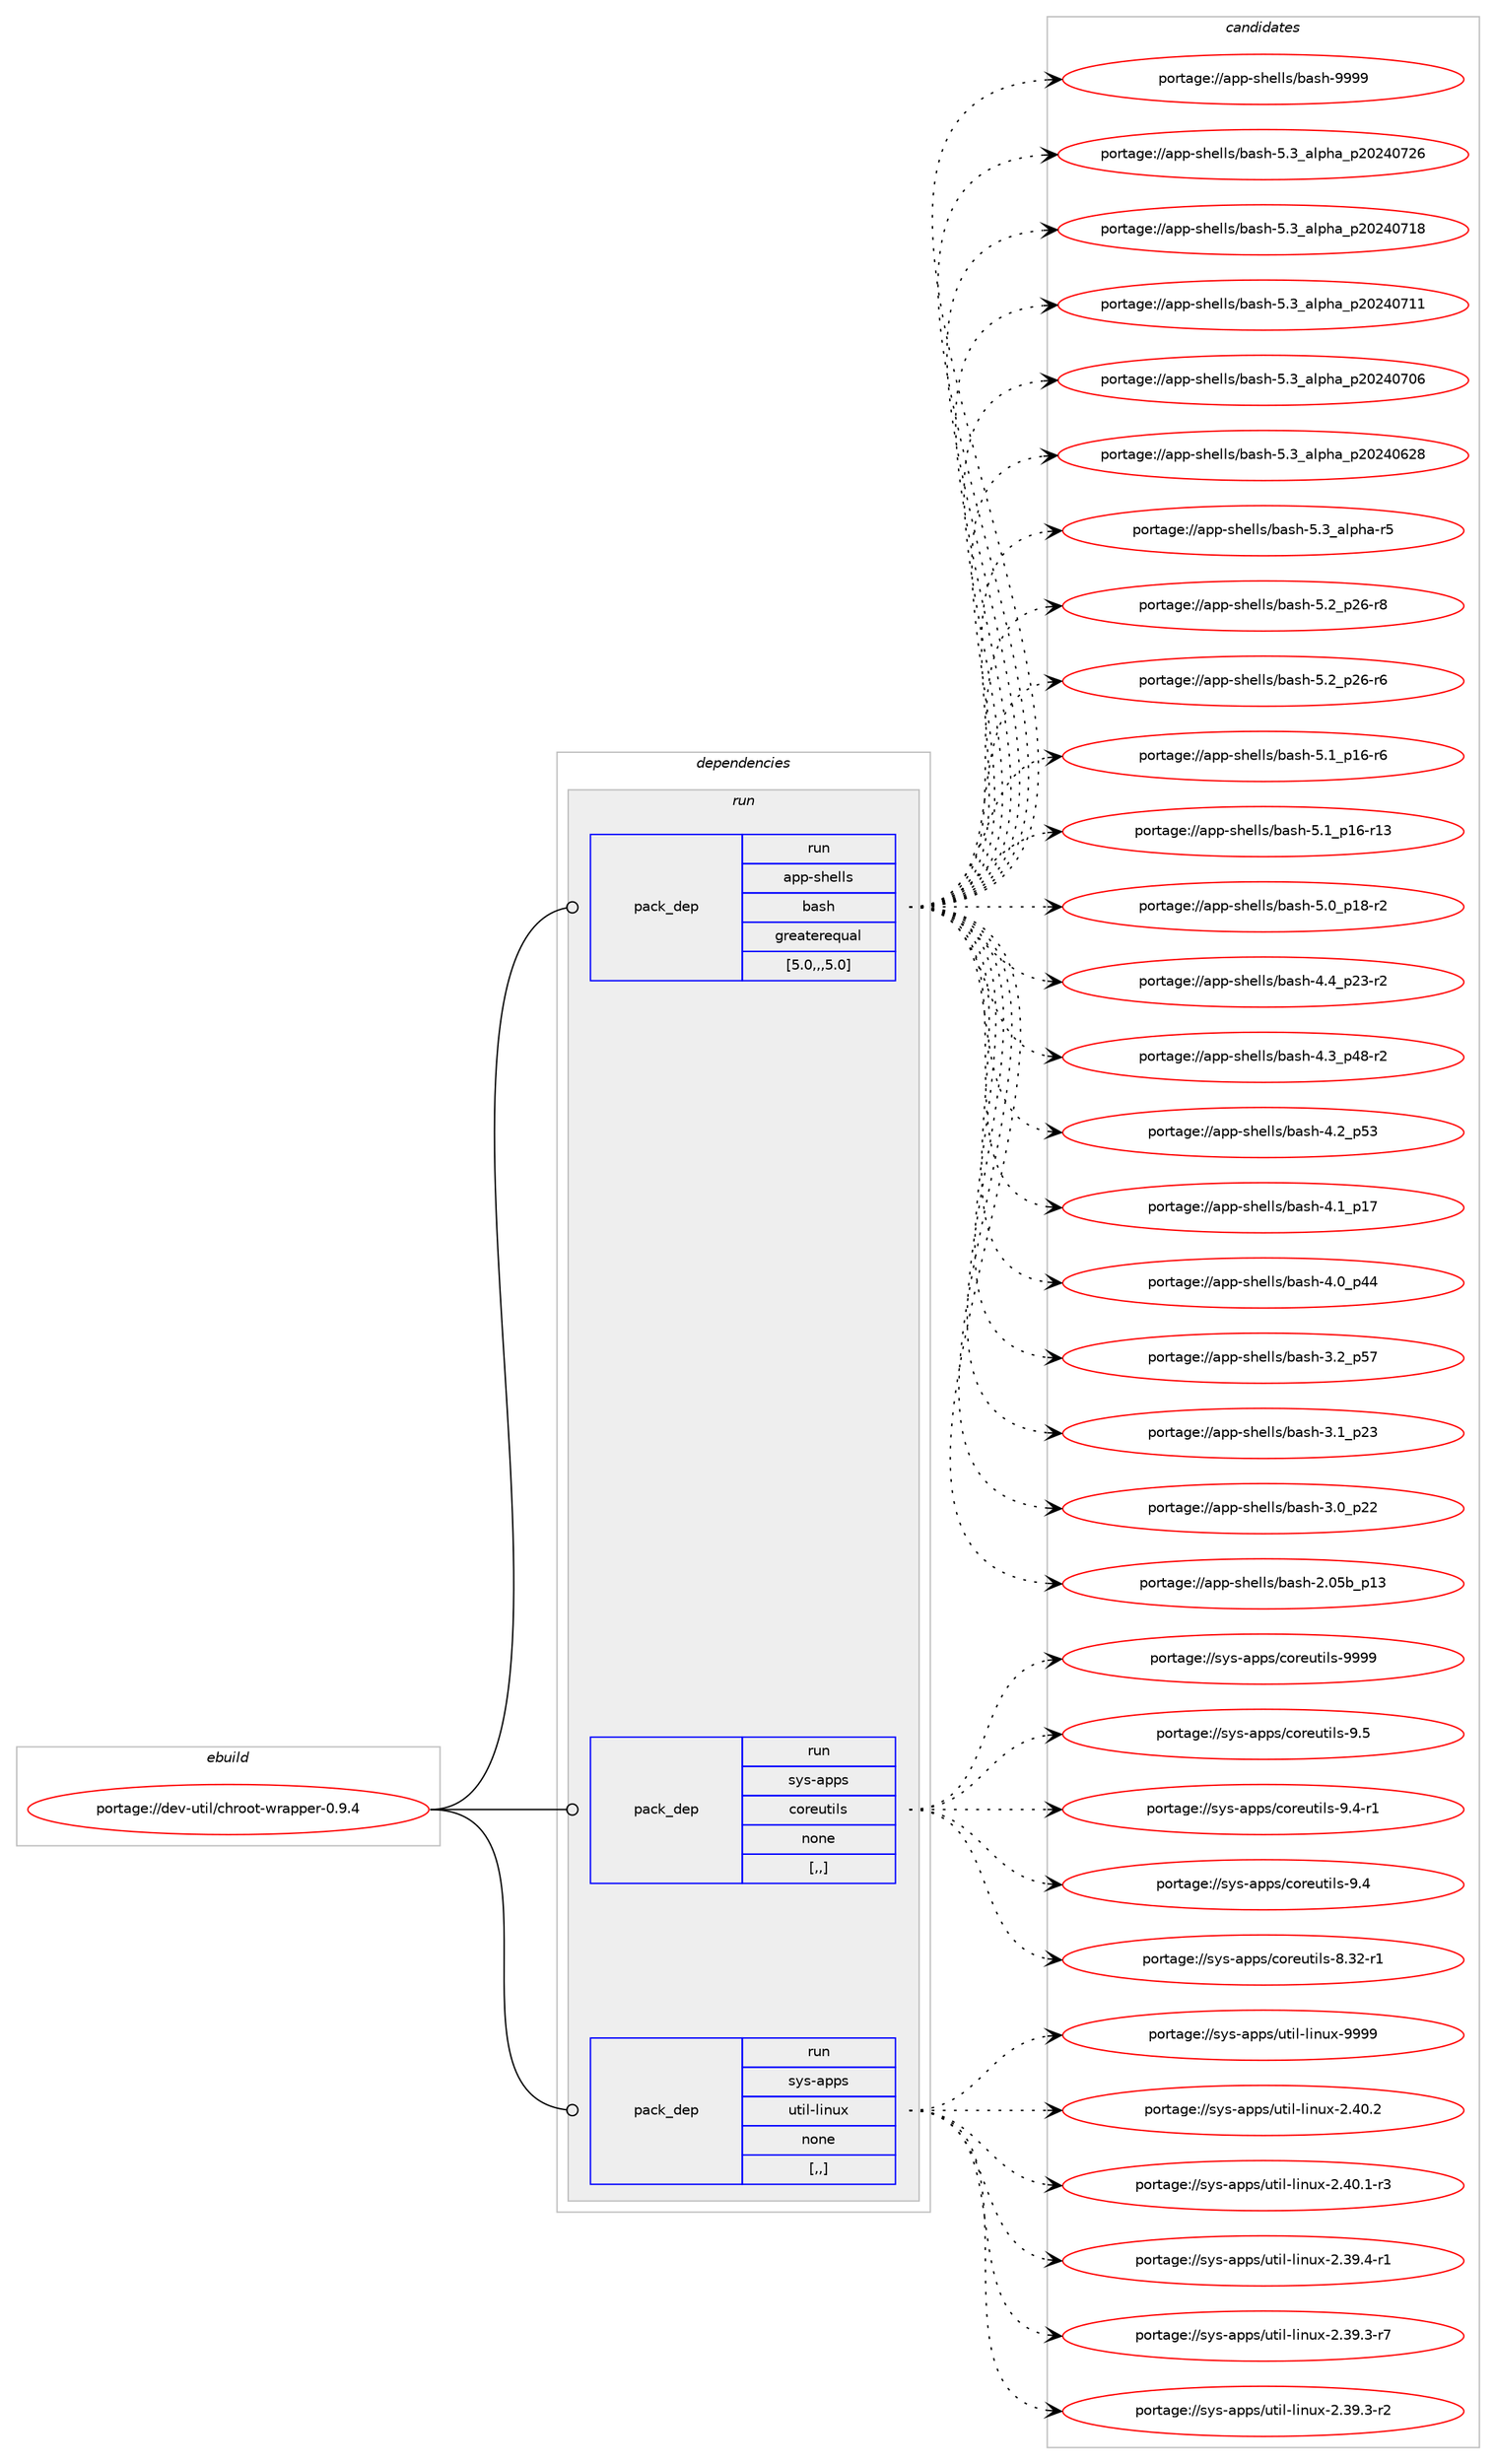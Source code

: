 digraph prolog {

# *************
# Graph options
# *************

newrank=true;
concentrate=true;
compound=true;
graph [rankdir=LR,fontname=Helvetica,fontsize=10,ranksep=1.5];#, ranksep=2.5, nodesep=0.2];
edge  [arrowhead=vee];
node  [fontname=Helvetica,fontsize=10];

# **********
# The ebuild
# **********

subgraph cluster_leftcol {
color=gray;
label=<<i>ebuild</i>>;
id [label="portage://dev-util/chroot-wrapper-0.9.4", color=red, width=4, href="../dev-util/chroot-wrapper-0.9.4.svg"];
}

# ****************
# The dependencies
# ****************

subgraph cluster_midcol {
color=gray;
label=<<i>dependencies</i>>;
subgraph cluster_compile {
fillcolor="#eeeeee";
style=filled;
label=<<i>compile</i>>;
}
subgraph cluster_compileandrun {
fillcolor="#eeeeee";
style=filled;
label=<<i>compile and run</i>>;
}
subgraph cluster_run {
fillcolor="#eeeeee";
style=filled;
label=<<i>run</i>>;
subgraph pack150608 {
dependency211432 [label=<<TABLE BORDER="0" CELLBORDER="1" CELLSPACING="0" CELLPADDING="4" WIDTH="220"><TR><TD ROWSPAN="6" CELLPADDING="30">pack_dep</TD></TR><TR><TD WIDTH="110">run</TD></TR><TR><TD>app-shells</TD></TR><TR><TD>bash</TD></TR><TR><TD>greaterequal</TD></TR><TR><TD>[5.0,,,5.0]</TD></TR></TABLE>>, shape=none, color=blue];
}
id:e -> dependency211432:w [weight=20,style="solid",arrowhead="odot"];
subgraph pack150609 {
dependency211433 [label=<<TABLE BORDER="0" CELLBORDER="1" CELLSPACING="0" CELLPADDING="4" WIDTH="220"><TR><TD ROWSPAN="6" CELLPADDING="30">pack_dep</TD></TR><TR><TD WIDTH="110">run</TD></TR><TR><TD>sys-apps</TD></TR><TR><TD>coreutils</TD></TR><TR><TD>none</TD></TR><TR><TD>[,,]</TD></TR></TABLE>>, shape=none, color=blue];
}
id:e -> dependency211433:w [weight=20,style="solid",arrowhead="odot"];
subgraph pack150610 {
dependency211434 [label=<<TABLE BORDER="0" CELLBORDER="1" CELLSPACING="0" CELLPADDING="4" WIDTH="220"><TR><TD ROWSPAN="6" CELLPADDING="30">pack_dep</TD></TR><TR><TD WIDTH="110">run</TD></TR><TR><TD>sys-apps</TD></TR><TR><TD>util-linux</TD></TR><TR><TD>none</TD></TR><TR><TD>[,,]</TD></TR></TABLE>>, shape=none, color=blue];
}
id:e -> dependency211434:w [weight=20,style="solid",arrowhead="odot"];
}
}

# **************
# The candidates
# **************

subgraph cluster_choices {
rank=same;
color=gray;
label=<<i>candidates</i>>;

subgraph choice150608 {
color=black;
nodesep=1;
choice97112112451151041011081081154798971151044557575757 [label="portage://app-shells/bash-9999", color=red, width=4,href="../app-shells/bash-9999.svg"];
choice971121124511510410110810811547989711510445534651959710811210497951125048505248555054 [label="portage://app-shells/bash-5.3_alpha_p20240726", color=red, width=4,href="../app-shells/bash-5.3_alpha_p20240726.svg"];
choice971121124511510410110810811547989711510445534651959710811210497951125048505248554956 [label="portage://app-shells/bash-5.3_alpha_p20240718", color=red, width=4,href="../app-shells/bash-5.3_alpha_p20240718.svg"];
choice971121124511510410110810811547989711510445534651959710811210497951125048505248554949 [label="portage://app-shells/bash-5.3_alpha_p20240711", color=red, width=4,href="../app-shells/bash-5.3_alpha_p20240711.svg"];
choice971121124511510410110810811547989711510445534651959710811210497951125048505248554854 [label="portage://app-shells/bash-5.3_alpha_p20240706", color=red, width=4,href="../app-shells/bash-5.3_alpha_p20240706.svg"];
choice971121124511510410110810811547989711510445534651959710811210497951125048505248545056 [label="portage://app-shells/bash-5.3_alpha_p20240628", color=red, width=4,href="../app-shells/bash-5.3_alpha_p20240628.svg"];
choice9711211245115104101108108115479897115104455346519597108112104974511453 [label="portage://app-shells/bash-5.3_alpha-r5", color=red, width=4,href="../app-shells/bash-5.3_alpha-r5.svg"];
choice9711211245115104101108108115479897115104455346509511250544511456 [label="portage://app-shells/bash-5.2_p26-r8", color=red, width=4,href="../app-shells/bash-5.2_p26-r8.svg"];
choice9711211245115104101108108115479897115104455346509511250544511454 [label="portage://app-shells/bash-5.2_p26-r6", color=red, width=4,href="../app-shells/bash-5.2_p26-r6.svg"];
choice9711211245115104101108108115479897115104455346499511249544511454 [label="portage://app-shells/bash-5.1_p16-r6", color=red, width=4,href="../app-shells/bash-5.1_p16-r6.svg"];
choice971121124511510410110810811547989711510445534649951124954451144951 [label="portage://app-shells/bash-5.1_p16-r13", color=red, width=4,href="../app-shells/bash-5.1_p16-r13.svg"];
choice9711211245115104101108108115479897115104455346489511249564511450 [label="portage://app-shells/bash-5.0_p18-r2", color=red, width=4,href="../app-shells/bash-5.0_p18-r2.svg"];
choice9711211245115104101108108115479897115104455246529511250514511450 [label="portage://app-shells/bash-4.4_p23-r2", color=red, width=4,href="../app-shells/bash-4.4_p23-r2.svg"];
choice9711211245115104101108108115479897115104455246519511252564511450 [label="portage://app-shells/bash-4.3_p48-r2", color=red, width=4,href="../app-shells/bash-4.3_p48-r2.svg"];
choice971121124511510410110810811547989711510445524650951125351 [label="portage://app-shells/bash-4.2_p53", color=red, width=4,href="../app-shells/bash-4.2_p53.svg"];
choice971121124511510410110810811547989711510445524649951124955 [label="portage://app-shells/bash-4.1_p17", color=red, width=4,href="../app-shells/bash-4.1_p17.svg"];
choice971121124511510410110810811547989711510445524648951125252 [label="portage://app-shells/bash-4.0_p44", color=red, width=4,href="../app-shells/bash-4.0_p44.svg"];
choice971121124511510410110810811547989711510445514650951125355 [label="portage://app-shells/bash-3.2_p57", color=red, width=4,href="../app-shells/bash-3.2_p57.svg"];
choice971121124511510410110810811547989711510445514649951125051 [label="portage://app-shells/bash-3.1_p23", color=red, width=4,href="../app-shells/bash-3.1_p23.svg"];
choice971121124511510410110810811547989711510445514648951125050 [label="portage://app-shells/bash-3.0_p22", color=red, width=4,href="../app-shells/bash-3.0_p22.svg"];
choice9711211245115104101108108115479897115104455046485398951124951 [label="portage://app-shells/bash-2.05b_p13", color=red, width=4,href="../app-shells/bash-2.05b_p13.svg"];
dependency211432:e -> choice97112112451151041011081081154798971151044557575757:w [style=dotted,weight="100"];
dependency211432:e -> choice971121124511510410110810811547989711510445534651959710811210497951125048505248555054:w [style=dotted,weight="100"];
dependency211432:e -> choice971121124511510410110810811547989711510445534651959710811210497951125048505248554956:w [style=dotted,weight="100"];
dependency211432:e -> choice971121124511510410110810811547989711510445534651959710811210497951125048505248554949:w [style=dotted,weight="100"];
dependency211432:e -> choice971121124511510410110810811547989711510445534651959710811210497951125048505248554854:w [style=dotted,weight="100"];
dependency211432:e -> choice971121124511510410110810811547989711510445534651959710811210497951125048505248545056:w [style=dotted,weight="100"];
dependency211432:e -> choice9711211245115104101108108115479897115104455346519597108112104974511453:w [style=dotted,weight="100"];
dependency211432:e -> choice9711211245115104101108108115479897115104455346509511250544511456:w [style=dotted,weight="100"];
dependency211432:e -> choice9711211245115104101108108115479897115104455346509511250544511454:w [style=dotted,weight="100"];
dependency211432:e -> choice9711211245115104101108108115479897115104455346499511249544511454:w [style=dotted,weight="100"];
dependency211432:e -> choice971121124511510410110810811547989711510445534649951124954451144951:w [style=dotted,weight="100"];
dependency211432:e -> choice9711211245115104101108108115479897115104455346489511249564511450:w [style=dotted,weight="100"];
dependency211432:e -> choice9711211245115104101108108115479897115104455246529511250514511450:w [style=dotted,weight="100"];
dependency211432:e -> choice9711211245115104101108108115479897115104455246519511252564511450:w [style=dotted,weight="100"];
dependency211432:e -> choice971121124511510410110810811547989711510445524650951125351:w [style=dotted,weight="100"];
dependency211432:e -> choice971121124511510410110810811547989711510445524649951124955:w [style=dotted,weight="100"];
dependency211432:e -> choice971121124511510410110810811547989711510445524648951125252:w [style=dotted,weight="100"];
dependency211432:e -> choice971121124511510410110810811547989711510445514650951125355:w [style=dotted,weight="100"];
dependency211432:e -> choice971121124511510410110810811547989711510445514649951125051:w [style=dotted,weight="100"];
dependency211432:e -> choice971121124511510410110810811547989711510445514648951125050:w [style=dotted,weight="100"];
dependency211432:e -> choice9711211245115104101108108115479897115104455046485398951124951:w [style=dotted,weight="100"];
}
subgraph choice150609 {
color=black;
nodesep=1;
choice115121115459711211211547991111141011171161051081154557575757 [label="portage://sys-apps/coreutils-9999", color=red, width=4,href="../sys-apps/coreutils-9999.svg"];
choice1151211154597112112115479911111410111711610510811545574653 [label="portage://sys-apps/coreutils-9.5", color=red, width=4,href="../sys-apps/coreutils-9.5.svg"];
choice11512111545971121121154799111114101117116105108115455746524511449 [label="portage://sys-apps/coreutils-9.4-r1", color=red, width=4,href="../sys-apps/coreutils-9.4-r1.svg"];
choice1151211154597112112115479911111410111711610510811545574652 [label="portage://sys-apps/coreutils-9.4", color=red, width=4,href="../sys-apps/coreutils-9.4.svg"];
choice1151211154597112112115479911111410111711610510811545564651504511449 [label="portage://sys-apps/coreutils-8.32-r1", color=red, width=4,href="../sys-apps/coreutils-8.32-r1.svg"];
dependency211433:e -> choice115121115459711211211547991111141011171161051081154557575757:w [style=dotted,weight="100"];
dependency211433:e -> choice1151211154597112112115479911111410111711610510811545574653:w [style=dotted,weight="100"];
dependency211433:e -> choice11512111545971121121154799111114101117116105108115455746524511449:w [style=dotted,weight="100"];
dependency211433:e -> choice1151211154597112112115479911111410111711610510811545574652:w [style=dotted,weight="100"];
dependency211433:e -> choice1151211154597112112115479911111410111711610510811545564651504511449:w [style=dotted,weight="100"];
}
subgraph choice150610 {
color=black;
nodesep=1;
choice115121115459711211211547117116105108451081051101171204557575757 [label="portage://sys-apps/util-linux-9999", color=red, width=4,href="../sys-apps/util-linux-9999.svg"];
choice1151211154597112112115471171161051084510810511011712045504652484650 [label="portage://sys-apps/util-linux-2.40.2", color=red, width=4,href="../sys-apps/util-linux-2.40.2.svg"];
choice11512111545971121121154711711610510845108105110117120455046524846494511451 [label="portage://sys-apps/util-linux-2.40.1-r3", color=red, width=4,href="../sys-apps/util-linux-2.40.1-r3.svg"];
choice11512111545971121121154711711610510845108105110117120455046515746524511449 [label="portage://sys-apps/util-linux-2.39.4-r1", color=red, width=4,href="../sys-apps/util-linux-2.39.4-r1.svg"];
choice11512111545971121121154711711610510845108105110117120455046515746514511455 [label="portage://sys-apps/util-linux-2.39.3-r7", color=red, width=4,href="../sys-apps/util-linux-2.39.3-r7.svg"];
choice11512111545971121121154711711610510845108105110117120455046515746514511450 [label="portage://sys-apps/util-linux-2.39.3-r2", color=red, width=4,href="../sys-apps/util-linux-2.39.3-r2.svg"];
dependency211434:e -> choice115121115459711211211547117116105108451081051101171204557575757:w [style=dotted,weight="100"];
dependency211434:e -> choice1151211154597112112115471171161051084510810511011712045504652484650:w [style=dotted,weight="100"];
dependency211434:e -> choice11512111545971121121154711711610510845108105110117120455046524846494511451:w [style=dotted,weight="100"];
dependency211434:e -> choice11512111545971121121154711711610510845108105110117120455046515746524511449:w [style=dotted,weight="100"];
dependency211434:e -> choice11512111545971121121154711711610510845108105110117120455046515746514511455:w [style=dotted,weight="100"];
dependency211434:e -> choice11512111545971121121154711711610510845108105110117120455046515746514511450:w [style=dotted,weight="100"];
}
}

}
